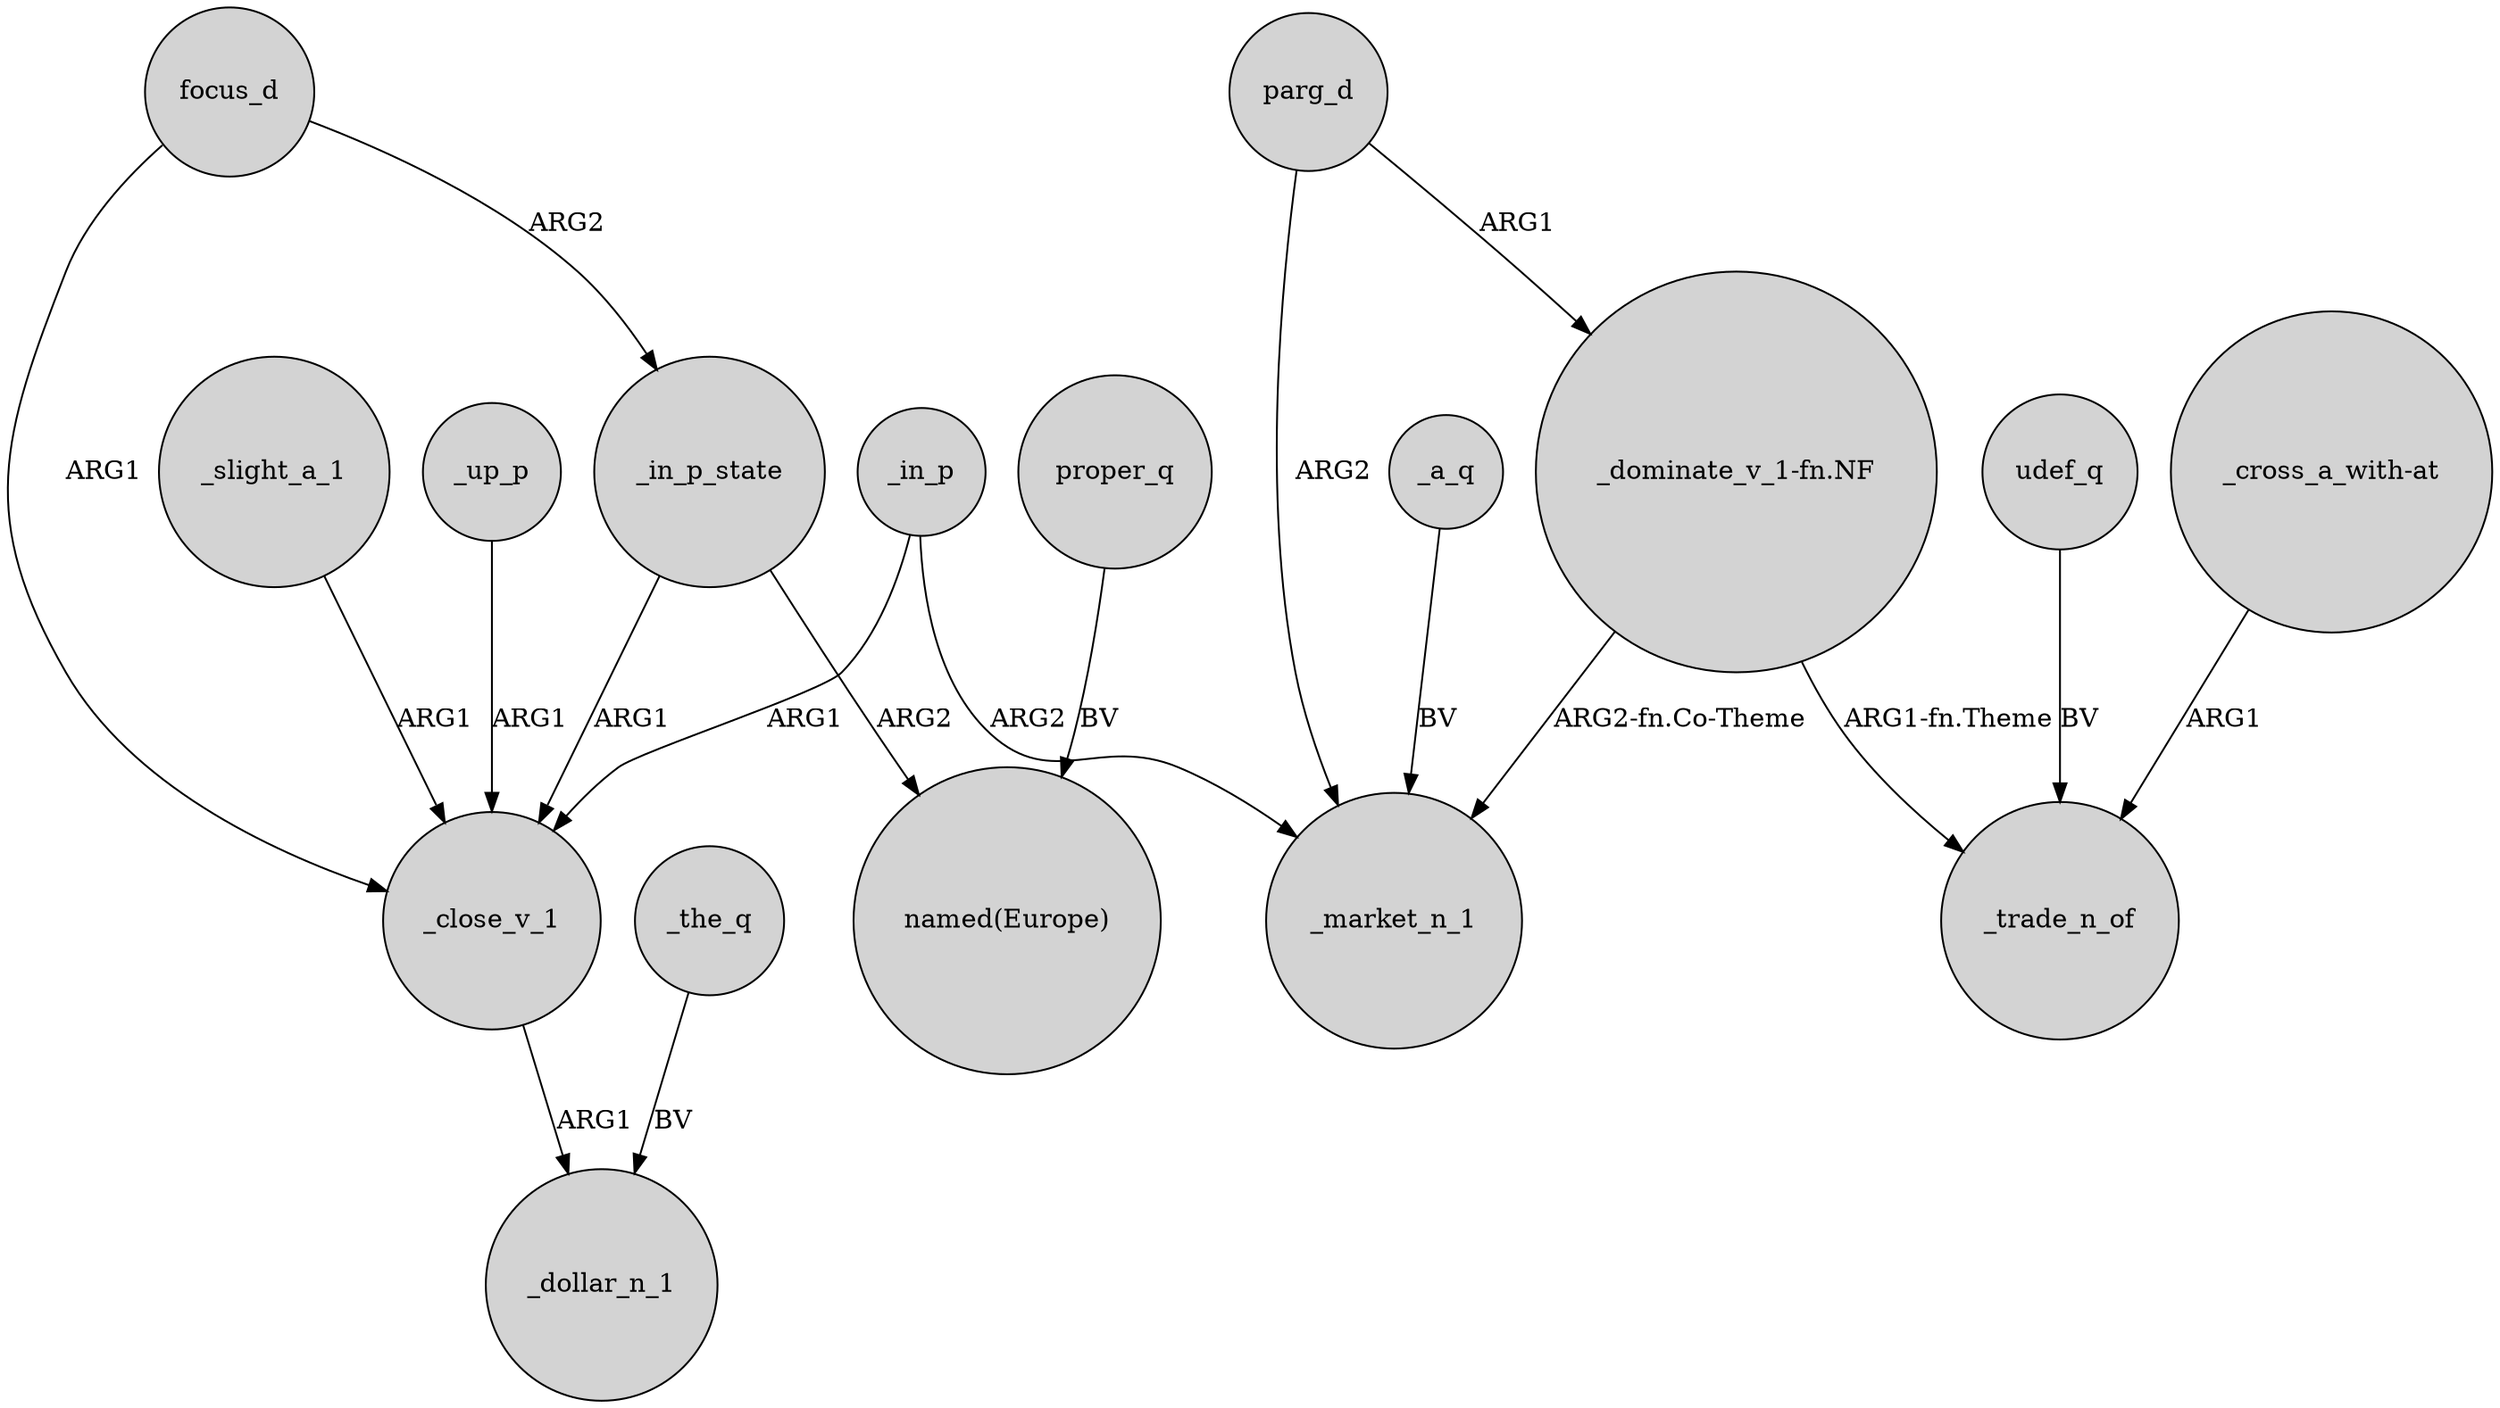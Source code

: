 digraph {
	node [shape=circle style=filled]
	_in_p_state -> _close_v_1 [label=ARG1]
	_the_q -> _dollar_n_1 [label=BV]
	focus_d -> _close_v_1 [label=ARG1]
	_close_v_1 -> _dollar_n_1 [label=ARG1]
	_up_p -> _close_v_1 [label=ARG1]
	_in_p -> _market_n_1 [label=ARG2]
	udef_q -> _trade_n_of [label=BV]
	_slight_a_1 -> _close_v_1 [label=ARG1]
	_in_p_state -> "named(Europe)" [label=ARG2]
	parg_d -> _market_n_1 [label=ARG2]
	proper_q -> "named(Europe)" [label=BV]
	_in_p -> _close_v_1 [label=ARG1]
	parg_d -> "_dominate_v_1-fn.NF" [label=ARG1]
	"_dominate_v_1-fn.NF" -> _market_n_1 [label="ARG2-fn.Co-Theme"]
	"_cross_a_with-at" -> _trade_n_of [label=ARG1]
	_a_q -> _market_n_1 [label=BV]
	focus_d -> _in_p_state [label=ARG2]
	"_dominate_v_1-fn.NF" -> _trade_n_of [label="ARG1-fn.Theme"]
}
